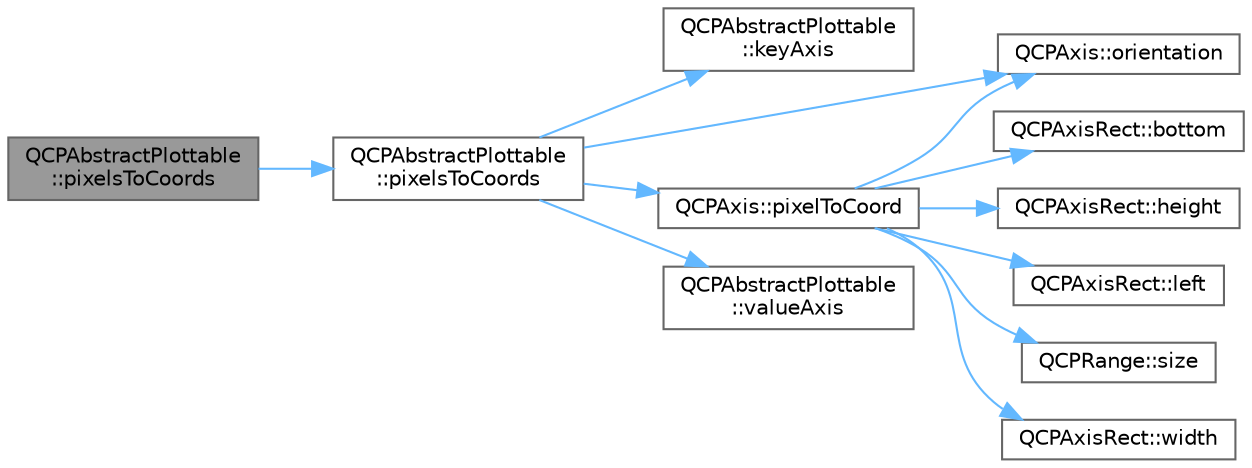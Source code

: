 digraph "QCPAbstractPlottable::pixelsToCoords"
{
 // LATEX_PDF_SIZE
  bgcolor="transparent";
  edge [fontname=Helvetica,fontsize=10,labelfontname=Helvetica,labelfontsize=10];
  node [fontname=Helvetica,fontsize=10,shape=box,height=0.2,width=0.4];
  rankdir="LR";
  Node1 [label="QCPAbstractPlottable\l::pixelsToCoords",height=0.2,width=0.4,color="gray40", fillcolor="grey60", style="filled", fontcolor="black",tooltip=" "];
  Node1 -> Node2 [color="steelblue1",style="solid"];
  Node2 [label="QCPAbstractPlottable\l::pixelsToCoords",height=0.2,width=0.4,color="grey40", fillcolor="white", style="filled",URL="$class_q_c_p_abstract_plottable.html#a3903c1120ab5c27e7fa46b597ef267bd",tooltip=" "];
  Node2 -> Node3 [color="steelblue1",style="solid"];
  Node3 [label="QCPAbstractPlottable\l::keyAxis",height=0.2,width=0.4,color="grey40", fillcolor="white", style="filled",URL="$class_q_c_p_abstract_plottable.html#aa6f25b97ee99988fe352f17cb9ed962b",tooltip=" "];
  Node2 -> Node4 [color="steelblue1",style="solid"];
  Node4 [label="QCPAxis::orientation",height=0.2,width=0.4,color="grey40", fillcolor="white", style="filled",URL="$class_q_c_p_axis.html#ab988ef4538e2655bb77bd138189cd42e",tooltip=" "];
  Node2 -> Node5 [color="steelblue1",style="solid"];
  Node5 [label="QCPAxis::pixelToCoord",height=0.2,width=0.4,color="grey40", fillcolor="white", style="filled",URL="$class_q_c_p_axis.html#a536ef8f624cac59b6b6fdcb495723c57",tooltip=" "];
  Node5 -> Node6 [color="steelblue1",style="solid"];
  Node6 [label="QCPAxisRect::bottom",height=0.2,width=0.4,color="grey40", fillcolor="white", style="filled",URL="$class_q_c_p_axis_rect.html#acefdf1abaa8a8ab681e906cc2be9581e",tooltip=" "];
  Node5 -> Node7 [color="steelblue1",style="solid"];
  Node7 [label="QCPAxisRect::height",height=0.2,width=0.4,color="grey40", fillcolor="white", style="filled",URL="$class_q_c_p_axis_rect.html#acc4377809e79d9a089ab790f39429b0d",tooltip=" "];
  Node5 -> Node8 [color="steelblue1",style="solid"];
  Node8 [label="QCPAxisRect::left",height=0.2,width=0.4,color="grey40", fillcolor="white", style="filled",URL="$class_q_c_p_axis_rect.html#afb4a3de02046b20b9310bdb8fca781c3",tooltip=" "];
  Node5 -> Node4 [color="steelblue1",style="solid"];
  Node5 -> Node9 [color="steelblue1",style="solid"];
  Node9 [label="QCPRange::size",height=0.2,width=0.4,color="grey40", fillcolor="white", style="filled",URL="$class_q_c_p_range.html#a62326e7cc4316b96df6a60813230e63f",tooltip=" "];
  Node5 -> Node10 [color="steelblue1",style="solid"];
  Node10 [label="QCPAxisRect::width",height=0.2,width=0.4,color="grey40", fillcolor="white", style="filled",URL="$class_q_c_p_axis_rect.html#a204645398a4f9d0b0189385c7c2cfb91",tooltip=" "];
  Node2 -> Node11 [color="steelblue1",style="solid"];
  Node11 [label="QCPAbstractPlottable\l::valueAxis",height=0.2,width=0.4,color="grey40", fillcolor="white", style="filled",URL="$class_q_c_p_abstract_plottable.html#a842b3831660d3e33b73863fd133889dd",tooltip=" "];
}
